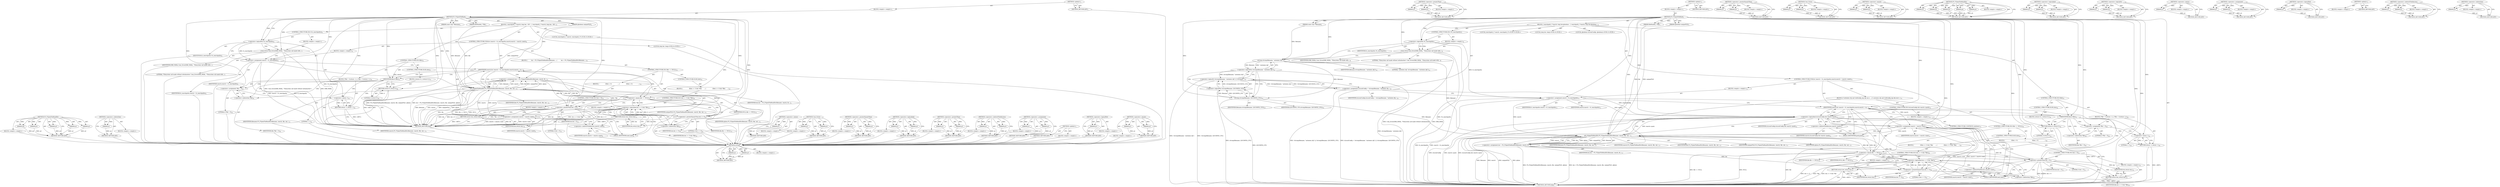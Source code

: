 digraph "&lt;operator&gt;.indirection" {
vulnerable_128 [label=<(METHOD,FS_FOpenFileReadDir)>];
vulnerable_129 [label=<(PARAM,p1)>];
vulnerable_130 [label=<(PARAM,p2)>];
vulnerable_131 [label=<(PARAM,p3)>];
vulnerable_132 [label=<(PARAM,p4)>];
vulnerable_133 [label=<(PARAM,p5)>];
vulnerable_134 [label=<(BLOCK,&lt;empty&gt;,&lt;empty&gt;)>];
vulnerable_135 [label=<(METHOD_RETURN,ANY)>];
vulnerable_156 [label=<(METHOD,&lt;operator&gt;.indirection)>];
vulnerable_157 [label=<(PARAM,p1)>];
vulnerable_158 [label=<(BLOCK,&lt;empty&gt;,&lt;empty&gt;)>];
vulnerable_159 [label=<(METHOD_RETURN,ANY)>];
vulnerable_6 [label=<(METHOD,&lt;global&gt;)<SUB>1</SUB>>];
vulnerable_7 [label=<(BLOCK,&lt;empty&gt;,&lt;empty&gt;)<SUB>1</SUB>>];
vulnerable_8 [label=<(METHOD,FS_FOpenFileRead)<SUB>1</SUB>>];
vulnerable_9 [label=<(PARAM,const char *filename)<SUB>1</SUB>>];
vulnerable_10 [label=<(PARAM,fileHandle_t *file)<SUB>1</SUB>>];
vulnerable_11 [label=<(PARAM,qboolean uniqueFILE)<SUB>1</SUB>>];
vulnerable_12 [label=<(BLOCK,{
 	searchpath_t *search;
 	long len;
 
 	if(!f...,{
 	searchpath_t *search;
 	long len;
 
 	if(!f...)<SUB>2</SUB>>];
vulnerable_13 [label="<(LOCAL,searchpath_t* search: searchpath_t*)<SUB>3</SUB>>"];
vulnerable_14 [label="<(LOCAL,long len: long)<SUB>4</SUB>>"];
vulnerable_15 [label=<(CONTROL_STRUCTURE,IF,if (!fs_searchpaths))<SUB>6</SUB>>];
vulnerable_16 [label=<(&lt;operator&gt;.logicalNot,!fs_searchpaths)<SUB>6</SUB>>];
vulnerable_17 [label=<(IDENTIFIER,fs_searchpaths,!fs_searchpaths)<SUB>6</SUB>>];
vulnerable_18 [label=<(BLOCK,&lt;empty&gt;,&lt;empty&gt;)<SUB>7</SUB>>];
vulnerable_19 [label=<(Com_Error,Com_Error(ERR_FATAL, &quot;Filesystem call made with...)<SUB>7</SUB>>];
vulnerable_20 [label=<(IDENTIFIER,ERR_FATAL,Com_Error(ERR_FATAL, &quot;Filesystem call made with...)<SUB>7</SUB>>];
vulnerable_21 [label=<(LITERAL,&quot;Filesystem call made without initialization&quot;,Com_Error(ERR_FATAL, &quot;Filesystem call made with...)<SUB>7</SUB>>];
vulnerable_22 [label=<(CONTROL_STRUCTURE,FOR,for (search = fs_searchpaths;search;search = search-&gt;next))<SUB>9</SUB>>];
vulnerable_23 [label=<(BLOCK,&lt;empty&gt;,&lt;empty&gt;)<SUB>9</SUB>>];
vulnerable_24 [label=<(&lt;operator&gt;.assignment,search = fs_searchpaths)<SUB>9</SUB>>];
vulnerable_25 [label=<(IDENTIFIER,search,search = fs_searchpaths)<SUB>9</SUB>>];
vulnerable_26 [label=<(IDENTIFIER,fs_searchpaths,search = fs_searchpaths)<SUB>9</SUB>>];
vulnerable_27 [label=<(IDENTIFIER,search,for (search = fs_searchpaths;search;search = se...)<SUB>9</SUB>>];
vulnerable_28 [label=<(&lt;operator&gt;.assignment,search = search-&gt;next)<SUB>9</SUB>>];
vulnerable_29 [label=<(IDENTIFIER,search,search = search-&gt;next)<SUB>9</SUB>>];
vulnerable_30 [label=<(&lt;operator&gt;.indirectFieldAccess,search-&gt;next)<SUB>9</SUB>>];
vulnerable_31 [label=<(IDENTIFIER,search,search = search-&gt;next)<SUB>9</SUB>>];
vulnerable_32 [label=<(FIELD_IDENTIFIER,next,next)<SUB>9</SUB>>];
vulnerable_33 [label=<(BLOCK,{
 	        len = FS_FOpenFileReadDir(filename,...,{
 	        len = FS_FOpenFileReadDir(filename,...)<SUB>10</SUB>>];
vulnerable_34 [label=<(&lt;operator&gt;.assignment,len = FS_FOpenFileReadDir(filename, search, fil...)<SUB>11</SUB>>];
vulnerable_35 [label=<(IDENTIFIER,len,len = FS_FOpenFileReadDir(filename, search, fil...)<SUB>11</SUB>>];
vulnerable_36 [label=<(FS_FOpenFileReadDir,FS_FOpenFileReadDir(filename, search, file, uni...)<SUB>11</SUB>>];
vulnerable_37 [label=<(IDENTIFIER,filename,FS_FOpenFileReadDir(filename, search, file, uni...)<SUB>11</SUB>>];
vulnerable_38 [label=<(IDENTIFIER,search,FS_FOpenFileReadDir(filename, search, file, uni...)<SUB>11</SUB>>];
vulnerable_39 [label=<(IDENTIFIER,file,FS_FOpenFileReadDir(filename, search, file, uni...)<SUB>11</SUB>>];
vulnerable_40 [label=<(IDENTIFIER,uniqueFILE,FS_FOpenFileReadDir(filename, search, file, uni...)<SUB>11</SUB>>];
vulnerable_41 [label=<(IDENTIFIER,qfalse,FS_FOpenFileReadDir(filename, search, file, uni...)<SUB>11</SUB>>];
vulnerable_42 [label=<(CONTROL_STRUCTURE,IF,if (file == NULL))<SUB>13</SUB>>];
vulnerable_43 [label=<(&lt;operator&gt;.equals,file == NULL)<SUB>13</SUB>>];
vulnerable_44 [label=<(IDENTIFIER,file,file == NULL)<SUB>13</SUB>>];
vulnerable_45 [label=<(IDENTIFIER,NULL,file == NULL)<SUB>13</SUB>>];
vulnerable_46 [label=<(BLOCK,{
	                if(len &gt; 0)
	               ...,{
	                if(len &gt; 0)
	               ...)<SUB>14</SUB>>];
vulnerable_47 [label=<(CONTROL_STRUCTURE,IF,if (len &gt; 0))<SUB>15</SUB>>];
vulnerable_48 [label=<(&lt;operator&gt;.greaterThan,len &gt; 0)<SUB>15</SUB>>];
vulnerable_49 [label=<(IDENTIFIER,len,len &gt; 0)<SUB>15</SUB>>];
vulnerable_50 [label=<(LITERAL,0,len &gt; 0)<SUB>15</SUB>>];
vulnerable_51 [label=<(BLOCK,&lt;empty&gt;,&lt;empty&gt;)<SUB>16</SUB>>];
vulnerable_52 [label=<(RETURN,return len;,return len;)<SUB>16</SUB>>];
vulnerable_53 [label=<(IDENTIFIER,len,return len;)<SUB>16</SUB>>];
vulnerable_54 [label=<(CONTROL_STRUCTURE,ELSE,else)<SUB>19</SUB>>];
vulnerable_55 [label=<(BLOCK,{
	                if(len &gt;= 0 &amp;&amp; *file)
	     ...,{
	                if(len &gt;= 0 &amp;&amp; *file)
	     ...)<SUB>19</SUB>>];
vulnerable_56 [label=<(CONTROL_STRUCTURE,IF,if (len &gt;= 0 &amp;&amp; *file))<SUB>20</SUB>>];
vulnerable_57 [label=<(&lt;operator&gt;.logicalAnd,len &gt;= 0 &amp;&amp; *file)<SUB>20</SUB>>];
vulnerable_58 [label=<(&lt;operator&gt;.greaterEqualsThan,len &gt;= 0)<SUB>20</SUB>>];
vulnerable_59 [label=<(IDENTIFIER,len,len &gt;= 0)<SUB>20</SUB>>];
vulnerable_60 [label=<(LITERAL,0,len &gt;= 0)<SUB>20</SUB>>];
vulnerable_61 [label=<(&lt;operator&gt;.indirection,*file)<SUB>20</SUB>>];
vulnerable_62 [label=<(IDENTIFIER,file,len &gt;= 0 &amp;&amp; *file)<SUB>20</SUB>>];
vulnerable_63 [label=<(BLOCK,&lt;empty&gt;,&lt;empty&gt;)<SUB>21</SUB>>];
vulnerable_64 [label=<(RETURN,return len;,return len;)<SUB>21</SUB>>];
vulnerable_65 [label=<(IDENTIFIER,len,return len;)<SUB>21</SUB>>];
vulnerable_66 [label=<(CONTROL_STRUCTURE,IF,if (file))<SUB>31</SUB>>];
vulnerable_67 [label=<(IDENTIFIER,file,if (file))<SUB>31</SUB>>];
vulnerable_68 [label=<(BLOCK,{
		*file = 0;
		return -1;
	},{
		*file = 0;
		return -1;
	})<SUB>32</SUB>>];
vulnerable_69 [label=<(&lt;operator&gt;.assignment,*file = 0)<SUB>33</SUB>>];
vulnerable_70 [label=<(&lt;operator&gt;.indirection,*file)<SUB>33</SUB>>];
vulnerable_71 [label=<(IDENTIFIER,file,*file = 0)<SUB>33</SUB>>];
vulnerable_72 [label=<(LITERAL,0,*file = 0)<SUB>33</SUB>>];
vulnerable_73 [label=<(RETURN,return -1;,return -1;)<SUB>34</SUB>>];
vulnerable_74 [label=<(&lt;operator&gt;.minus,-1)<SUB>34</SUB>>];
vulnerable_75 [label=<(LITERAL,1,-1)<SUB>34</SUB>>];
vulnerable_76 [label=<(CONTROL_STRUCTURE,ELSE,else)<SUB>37</SUB>>];
vulnerable_77 [label=<(BLOCK,{
		return 0;
	},{
		return 0;
	})<SUB>37</SUB>>];
vulnerable_78 [label=<(RETURN,return 0;,return 0;)<SUB>38</SUB>>];
vulnerable_79 [label=<(LITERAL,0,return 0;)<SUB>38</SUB>>];
vulnerable_80 [label=<(METHOD_RETURN,long)<SUB>1</SUB>>];
vulnerable_82 [label=<(METHOD_RETURN,ANY)<SUB>1</SUB>>];
vulnerable_160 [label=<(METHOD,&lt;operator&gt;.minus)>];
vulnerable_161 [label=<(PARAM,p1)>];
vulnerable_162 [label=<(BLOCK,&lt;empty&gt;,&lt;empty&gt;)>];
vulnerable_163 [label=<(METHOD_RETURN,ANY)>];
vulnerable_113 [label=<(METHOD,Com_Error)>];
vulnerable_114 [label=<(PARAM,p1)>];
vulnerable_115 [label=<(PARAM,p2)>];
vulnerable_116 [label=<(BLOCK,&lt;empty&gt;,&lt;empty&gt;)>];
vulnerable_117 [label=<(METHOD_RETURN,ANY)>];
vulnerable_151 [label=<(METHOD,&lt;operator&gt;.greaterEqualsThan)>];
vulnerable_152 [label=<(PARAM,p1)>];
vulnerable_153 [label=<(PARAM,p2)>];
vulnerable_154 [label=<(BLOCK,&lt;empty&gt;,&lt;empty&gt;)>];
vulnerable_155 [label=<(METHOD_RETURN,ANY)>];
vulnerable_146 [label=<(METHOD,&lt;operator&gt;.logicalAnd)>];
vulnerable_147 [label=<(PARAM,p1)>];
vulnerable_148 [label=<(PARAM,p2)>];
vulnerable_149 [label=<(BLOCK,&lt;empty&gt;,&lt;empty&gt;)>];
vulnerable_150 [label=<(METHOD_RETURN,ANY)>];
vulnerable_141 [label=<(METHOD,&lt;operator&gt;.greaterThan)>];
vulnerable_142 [label=<(PARAM,p1)>];
vulnerable_143 [label=<(PARAM,p2)>];
vulnerable_144 [label=<(BLOCK,&lt;empty&gt;,&lt;empty&gt;)>];
vulnerable_145 [label=<(METHOD_RETURN,ANY)>];
vulnerable_123 [label=<(METHOD,&lt;operator&gt;.indirectFieldAccess)>];
vulnerable_124 [label=<(PARAM,p1)>];
vulnerable_125 [label=<(PARAM,p2)>];
vulnerable_126 [label=<(BLOCK,&lt;empty&gt;,&lt;empty&gt;)>];
vulnerable_127 [label=<(METHOD_RETURN,ANY)>];
vulnerable_118 [label=<(METHOD,&lt;operator&gt;.assignment)>];
vulnerable_119 [label=<(PARAM,p1)>];
vulnerable_120 [label=<(PARAM,p2)>];
vulnerable_121 [label=<(BLOCK,&lt;empty&gt;,&lt;empty&gt;)>];
vulnerable_122 [label=<(METHOD_RETURN,ANY)>];
vulnerable_109 [label=<(METHOD,&lt;operator&gt;.logicalNot)>];
vulnerable_110 [label=<(PARAM,p1)>];
vulnerable_111 [label=<(BLOCK,&lt;empty&gt;,&lt;empty&gt;)>];
vulnerable_112 [label=<(METHOD_RETURN,ANY)>];
vulnerable_103 [label=<(METHOD,&lt;global&gt;)<SUB>1</SUB>>];
vulnerable_104 [label=<(BLOCK,&lt;empty&gt;,&lt;empty&gt;)>];
vulnerable_105 [label=<(METHOD_RETURN,ANY)>];
vulnerable_136 [label=<(METHOD,&lt;operator&gt;.equals)>];
vulnerable_137 [label=<(PARAM,p1)>];
vulnerable_138 [label=<(PARAM,p2)>];
vulnerable_139 [label=<(BLOCK,&lt;empty&gt;,&lt;empty&gt;)>];
vulnerable_140 [label=<(METHOD_RETURN,ANY)>];
fixed_150 [label=<(METHOD,strcmp)>];
fixed_151 [label=<(PARAM,p1)>];
fixed_152 [label=<(PARAM,p2)>];
fixed_153 [label=<(BLOCK,&lt;empty&gt;,&lt;empty&gt;)>];
fixed_154 [label=<(METHOD_RETURN,ANY)>];
fixed_178 [label=<(METHOD,&lt;operator&gt;.greaterThan)>];
fixed_179 [label=<(PARAM,p1)>];
fixed_180 [label=<(PARAM,p2)>];
fixed_181 [label=<(BLOCK,&lt;empty&gt;,&lt;empty&gt;)>];
fixed_182 [label=<(METHOD_RETURN,ANY)>];
fixed_6 [label=<(METHOD,&lt;global&gt;)<SUB>1</SUB>>];
fixed_7 [label=<(BLOCK,&lt;empty&gt;,&lt;empty&gt;)<SUB>1</SUB>>];
fixed_8 [label=<(METHOD,FS_FOpenFileRead)<SUB>1</SUB>>];
fixed_9 [label=<(PARAM,const char *filename)<SUB>1</SUB>>];
fixed_10 [label=<(PARAM,fileHandle_t *file)<SUB>1</SUB>>];
fixed_11 [label=<(PARAM,qboolean uniqueFILE)<SUB>1</SUB>>];
fixed_12 [label=<(BLOCK,{
 	searchpath_t *search;
 	long len;
	qboolean...,{
 	searchpath_t *search;
 	long len;
	qboolean...)<SUB>2</SUB>>];
fixed_13 [label="<(LOCAL,searchpath_t* search: searchpath_t*)<SUB>3</SUB>>"];
fixed_14 [label="<(LOCAL,long len: long)<SUB>4</SUB>>"];
fixed_15 [label="<(LOCAL,qboolean isLocalConfig: qboolean)<SUB>5</SUB>>"];
fixed_16 [label=<(CONTROL_STRUCTURE,IF,if (!fs_searchpaths))<SUB>7</SUB>>];
fixed_17 [label=<(&lt;operator&gt;.logicalNot,!fs_searchpaths)<SUB>7</SUB>>];
fixed_18 [label=<(IDENTIFIER,fs_searchpaths,!fs_searchpaths)<SUB>7</SUB>>];
fixed_19 [label=<(BLOCK,&lt;empty&gt;,&lt;empty&gt;)<SUB>8</SUB>>];
fixed_20 [label=<(Com_Error,Com_Error(ERR_FATAL, &quot;Filesystem call made with...)<SUB>8</SUB>>];
fixed_21 [label=<(IDENTIFIER,ERR_FATAL,Com_Error(ERR_FATAL, &quot;Filesystem call made with...)<SUB>8</SUB>>];
fixed_22 [label=<(LITERAL,&quot;Filesystem call made without initialization&quot;,Com_Error(ERR_FATAL, &quot;Filesystem call made with...)<SUB>8</SUB>>];
fixed_23 [label=<(&lt;operator&gt;.assignment,isLocalConfig = !strcmp(filename, &quot;autoexec.cfg...)<SUB>10</SUB>>];
fixed_24 [label=<(IDENTIFIER,isLocalConfig,isLocalConfig = !strcmp(filename, &quot;autoexec.cfg...)<SUB>10</SUB>>];
fixed_25 [label=<(&lt;operator&gt;.logicalOr,!strcmp(filename, &quot;autoexec.cfg&quot;) || !strcmp(fi...)<SUB>10</SUB>>];
fixed_26 [label=<(&lt;operator&gt;.logicalNot,!strcmp(filename, &quot;autoexec.cfg&quot;))<SUB>10</SUB>>];
fixed_27 [label=<(strcmp,strcmp(filename, &quot;autoexec.cfg&quot;))<SUB>10</SUB>>];
fixed_28 [label=<(IDENTIFIER,filename,strcmp(filename, &quot;autoexec.cfg&quot;))<SUB>10</SUB>>];
fixed_29 [label=<(LITERAL,&quot;autoexec.cfg&quot;,strcmp(filename, &quot;autoexec.cfg&quot;))<SUB>10</SUB>>];
fixed_30 [label=<(&lt;operator&gt;.logicalNot,!strcmp(filename, Q3CONFIG_CFG))<SUB>10</SUB>>];
fixed_31 [label=<(strcmp,strcmp(filename, Q3CONFIG_CFG))<SUB>10</SUB>>];
fixed_32 [label=<(IDENTIFIER,filename,strcmp(filename, Q3CONFIG_CFG))<SUB>10</SUB>>];
fixed_33 [label=<(IDENTIFIER,Q3CONFIG_CFG,strcmp(filename, Q3CONFIG_CFG))<SUB>10</SUB>>];
fixed_34 [label=<(CONTROL_STRUCTURE,FOR,for (search = fs_searchpaths;search;search = search-&gt;next))<SUB>11</SUB>>];
fixed_35 [label=<(BLOCK,&lt;empty&gt;,&lt;empty&gt;)<SUB>11</SUB>>];
fixed_36 [label=<(&lt;operator&gt;.assignment,search = fs_searchpaths)<SUB>11</SUB>>];
fixed_37 [label=<(IDENTIFIER,search,search = fs_searchpaths)<SUB>11</SUB>>];
fixed_38 [label=<(IDENTIFIER,fs_searchpaths,search = fs_searchpaths)<SUB>11</SUB>>];
fixed_39 [label=<(IDENTIFIER,search,for (search = fs_searchpaths;search;search = se...)<SUB>11</SUB>>];
fixed_40 [label=<(&lt;operator&gt;.assignment,search = search-&gt;next)<SUB>11</SUB>>];
fixed_41 [label=<(IDENTIFIER,search,search = search-&gt;next)<SUB>11</SUB>>];
fixed_42 [label=<(&lt;operator&gt;.indirectFieldAccess,search-&gt;next)<SUB>11</SUB>>];
fixed_43 [label=<(IDENTIFIER,search,search = search-&gt;next)<SUB>11</SUB>>];
fixed_44 [label=<(FIELD_IDENTIFIER,next,next)<SUB>11</SUB>>];
fixed_45 [label=<(BLOCK,{
		// autoexec.cfg and wolfconfig_mp.cfg can o...,{
		// autoexec.cfg and wolfconfig_mp.cfg can o...)<SUB>12</SUB>>];
fixed_46 [label=<(CONTROL_STRUCTURE,IF,if (isLocalConfig &amp;&amp; search-&gt;pack))<SUB>14</SUB>>];
fixed_47 [label=<(&lt;operator&gt;.logicalAnd,isLocalConfig &amp;&amp; search-&gt;pack)<SUB>14</SUB>>];
fixed_48 [label=<(IDENTIFIER,isLocalConfig,isLocalConfig &amp;&amp; search-&gt;pack)<SUB>14</SUB>>];
fixed_49 [label=<(&lt;operator&gt;.indirectFieldAccess,search-&gt;pack)<SUB>14</SUB>>];
fixed_50 [label=<(IDENTIFIER,search,isLocalConfig &amp;&amp; search-&gt;pack)<SUB>14</SUB>>];
fixed_51 [label=<(FIELD_IDENTIFIER,pack,pack)<SUB>14</SUB>>];
fixed_52 [label=<(BLOCK,&lt;empty&gt;,&lt;empty&gt;)<SUB>15</SUB>>];
fixed_53 [label=<(CONTROL_STRUCTURE,CONTINUE,continue;)<SUB>15</SUB>>];
fixed_54 [label=<(&lt;operator&gt;.assignment,len = FS_FOpenFileReadDir(filename, search, fil...)<SUB>17</SUB>>];
fixed_55 [label=<(IDENTIFIER,len,len = FS_FOpenFileReadDir(filename, search, fil...)<SUB>17</SUB>>];
fixed_56 [label=<(FS_FOpenFileReadDir,FS_FOpenFileReadDir(filename, search, file, uni...)<SUB>17</SUB>>];
fixed_57 [label=<(IDENTIFIER,filename,FS_FOpenFileReadDir(filename, search, file, uni...)<SUB>17</SUB>>];
fixed_58 [label=<(IDENTIFIER,search,FS_FOpenFileReadDir(filename, search, file, uni...)<SUB>17</SUB>>];
fixed_59 [label=<(IDENTIFIER,file,FS_FOpenFileReadDir(filename, search, file, uni...)<SUB>17</SUB>>];
fixed_60 [label=<(IDENTIFIER,uniqueFILE,FS_FOpenFileReadDir(filename, search, file, uni...)<SUB>17</SUB>>];
fixed_61 [label=<(IDENTIFIER,qfalse,FS_FOpenFileReadDir(filename, search, file, uni...)<SUB>17</SUB>>];
fixed_62 [label=<(CONTROL_STRUCTURE,IF,if (file == NULL))<SUB>19</SUB>>];
fixed_63 [label=<(&lt;operator&gt;.equals,file == NULL)<SUB>19</SUB>>];
fixed_64 [label=<(IDENTIFIER,file,file == NULL)<SUB>19</SUB>>];
fixed_65 [label=<(IDENTIFIER,NULL,file == NULL)<SUB>19</SUB>>];
fixed_66 [label=<(BLOCK,{
	                if(len &gt; 0)
	               ...,{
	                if(len &gt; 0)
	               ...)<SUB>20</SUB>>];
fixed_67 [label=<(CONTROL_STRUCTURE,IF,if (len &gt; 0))<SUB>21</SUB>>];
fixed_68 [label=<(&lt;operator&gt;.greaterThan,len &gt; 0)<SUB>21</SUB>>];
fixed_69 [label=<(IDENTIFIER,len,len &gt; 0)<SUB>21</SUB>>];
fixed_70 [label=<(LITERAL,0,len &gt; 0)<SUB>21</SUB>>];
fixed_71 [label=<(BLOCK,&lt;empty&gt;,&lt;empty&gt;)<SUB>22</SUB>>];
fixed_72 [label=<(RETURN,return len;,return len;)<SUB>22</SUB>>];
fixed_73 [label=<(IDENTIFIER,len,return len;)<SUB>22</SUB>>];
fixed_74 [label=<(CONTROL_STRUCTURE,ELSE,else)<SUB>25</SUB>>];
fixed_75 [label=<(BLOCK,{
	                if(len &gt;= 0 &amp;&amp; *file)
	     ...,{
	                if(len &gt;= 0 &amp;&amp; *file)
	     ...)<SUB>25</SUB>>];
fixed_76 [label=<(CONTROL_STRUCTURE,IF,if (len &gt;= 0 &amp;&amp; *file))<SUB>26</SUB>>];
fixed_77 [label=<(&lt;operator&gt;.logicalAnd,len &gt;= 0 &amp;&amp; *file)<SUB>26</SUB>>];
fixed_78 [label=<(&lt;operator&gt;.greaterEqualsThan,len &gt;= 0)<SUB>26</SUB>>];
fixed_79 [label=<(IDENTIFIER,len,len &gt;= 0)<SUB>26</SUB>>];
fixed_80 [label=<(LITERAL,0,len &gt;= 0)<SUB>26</SUB>>];
fixed_81 [label=<(&lt;operator&gt;.indirection,*file)<SUB>26</SUB>>];
fixed_82 [label=<(IDENTIFIER,file,len &gt;= 0 &amp;&amp; *file)<SUB>26</SUB>>];
fixed_83 [label=<(BLOCK,&lt;empty&gt;,&lt;empty&gt;)<SUB>27</SUB>>];
fixed_84 [label=<(RETURN,return len;,return len;)<SUB>27</SUB>>];
fixed_85 [label=<(IDENTIFIER,len,return len;)<SUB>27</SUB>>];
fixed_86 [label=<(CONTROL_STRUCTURE,IF,if (file))<SUB>37</SUB>>];
fixed_87 [label=<(IDENTIFIER,file,if (file))<SUB>37</SUB>>];
fixed_88 [label=<(BLOCK,{
		*file = 0;
		return -1;
	},{
		*file = 0;
		return -1;
	})<SUB>38</SUB>>];
fixed_89 [label=<(&lt;operator&gt;.assignment,*file = 0)<SUB>39</SUB>>];
fixed_90 [label=<(&lt;operator&gt;.indirection,*file)<SUB>39</SUB>>];
fixed_91 [label=<(IDENTIFIER,file,*file = 0)<SUB>39</SUB>>];
fixed_92 [label=<(LITERAL,0,*file = 0)<SUB>39</SUB>>];
fixed_93 [label=<(RETURN,return -1;,return -1;)<SUB>40</SUB>>];
fixed_94 [label=<(&lt;operator&gt;.minus,-1)<SUB>40</SUB>>];
fixed_95 [label=<(LITERAL,1,-1)<SUB>40</SUB>>];
fixed_96 [label=<(CONTROL_STRUCTURE,ELSE,else)<SUB>43</SUB>>];
fixed_97 [label=<(BLOCK,{
		return 0;
	},{
		return 0;
	})<SUB>43</SUB>>];
fixed_98 [label=<(RETURN,return 0;,return 0;)<SUB>44</SUB>>];
fixed_99 [label=<(LITERAL,0,return 0;)<SUB>44</SUB>>];
fixed_100 [label=<(METHOD_RETURN,long)<SUB>1</SUB>>];
fixed_102 [label=<(METHOD_RETURN,ANY)<SUB>1</SUB>>];
fixed_183 [label=<(METHOD,&lt;operator&gt;.greaterEqualsThan)>];
fixed_184 [label=<(PARAM,p1)>];
fixed_185 [label=<(PARAM,p2)>];
fixed_186 [label=<(BLOCK,&lt;empty&gt;,&lt;empty&gt;)>];
fixed_187 [label=<(METHOD_RETURN,ANY)>];
fixed_135 [label=<(METHOD,Com_Error)>];
fixed_136 [label=<(PARAM,p1)>];
fixed_137 [label=<(PARAM,p2)>];
fixed_138 [label=<(BLOCK,&lt;empty&gt;,&lt;empty&gt;)>];
fixed_139 [label=<(METHOD_RETURN,ANY)>];
fixed_173 [label=<(METHOD,&lt;operator&gt;.equals)>];
fixed_174 [label=<(PARAM,p1)>];
fixed_175 [label=<(PARAM,p2)>];
fixed_176 [label=<(BLOCK,&lt;empty&gt;,&lt;empty&gt;)>];
fixed_177 [label=<(METHOD_RETURN,ANY)>];
fixed_165 [label=<(METHOD,FS_FOpenFileReadDir)>];
fixed_166 [label=<(PARAM,p1)>];
fixed_167 [label=<(PARAM,p2)>];
fixed_168 [label=<(PARAM,p3)>];
fixed_169 [label=<(PARAM,p4)>];
fixed_170 [label=<(PARAM,p5)>];
fixed_171 [label=<(BLOCK,&lt;empty&gt;,&lt;empty&gt;)>];
fixed_172 [label=<(METHOD_RETURN,ANY)>];
fixed_160 [label=<(METHOD,&lt;operator&gt;.logicalAnd)>];
fixed_161 [label=<(PARAM,p1)>];
fixed_162 [label=<(PARAM,p2)>];
fixed_163 [label=<(BLOCK,&lt;empty&gt;,&lt;empty&gt;)>];
fixed_164 [label=<(METHOD_RETURN,ANY)>];
fixed_145 [label=<(METHOD,&lt;operator&gt;.logicalOr)>];
fixed_146 [label=<(PARAM,p1)>];
fixed_147 [label=<(PARAM,p2)>];
fixed_148 [label=<(BLOCK,&lt;empty&gt;,&lt;empty&gt;)>];
fixed_149 [label=<(METHOD_RETURN,ANY)>];
fixed_192 [label=<(METHOD,&lt;operator&gt;.minus)>];
fixed_193 [label=<(PARAM,p1)>];
fixed_194 [label=<(BLOCK,&lt;empty&gt;,&lt;empty&gt;)>];
fixed_195 [label=<(METHOD_RETURN,ANY)>];
fixed_140 [label=<(METHOD,&lt;operator&gt;.assignment)>];
fixed_141 [label=<(PARAM,p1)>];
fixed_142 [label=<(PARAM,p2)>];
fixed_143 [label=<(BLOCK,&lt;empty&gt;,&lt;empty&gt;)>];
fixed_144 [label=<(METHOD_RETURN,ANY)>];
fixed_131 [label=<(METHOD,&lt;operator&gt;.logicalNot)>];
fixed_132 [label=<(PARAM,p1)>];
fixed_133 [label=<(BLOCK,&lt;empty&gt;,&lt;empty&gt;)>];
fixed_134 [label=<(METHOD_RETURN,ANY)>];
fixed_125 [label=<(METHOD,&lt;global&gt;)<SUB>1</SUB>>];
fixed_126 [label=<(BLOCK,&lt;empty&gt;,&lt;empty&gt;)>];
fixed_127 [label=<(METHOD_RETURN,ANY)>];
fixed_155 [label=<(METHOD,&lt;operator&gt;.indirectFieldAccess)>];
fixed_156 [label=<(PARAM,p1)>];
fixed_157 [label=<(PARAM,p2)>];
fixed_158 [label=<(BLOCK,&lt;empty&gt;,&lt;empty&gt;)>];
fixed_159 [label=<(METHOD_RETURN,ANY)>];
fixed_188 [label=<(METHOD,&lt;operator&gt;.indirection)>];
fixed_189 [label=<(PARAM,p1)>];
fixed_190 [label=<(BLOCK,&lt;empty&gt;,&lt;empty&gt;)>];
fixed_191 [label=<(METHOD_RETURN,ANY)>];
vulnerable_128 -> vulnerable_129  [key=0, label="AST: "];
vulnerable_128 -> vulnerable_129  [key=1, label="DDG: "];
vulnerable_128 -> vulnerable_134  [key=0, label="AST: "];
vulnerable_128 -> vulnerable_130  [key=0, label="AST: "];
vulnerable_128 -> vulnerable_130  [key=1, label="DDG: "];
vulnerable_128 -> vulnerable_135  [key=0, label="AST: "];
vulnerable_128 -> vulnerable_135  [key=1, label="CFG: "];
vulnerable_128 -> vulnerable_131  [key=0, label="AST: "];
vulnerable_128 -> vulnerable_131  [key=1, label="DDG: "];
vulnerable_128 -> vulnerable_132  [key=0, label="AST: "];
vulnerable_128 -> vulnerable_132  [key=1, label="DDG: "];
vulnerable_128 -> vulnerable_133  [key=0, label="AST: "];
vulnerable_128 -> vulnerable_133  [key=1, label="DDG: "];
vulnerable_129 -> vulnerable_135  [key=0, label="DDG: p1"];
vulnerable_130 -> vulnerable_135  [key=0, label="DDG: p2"];
vulnerable_131 -> vulnerable_135  [key=0, label="DDG: p3"];
vulnerable_132 -> vulnerable_135  [key=0, label="DDG: p4"];
vulnerable_133 -> vulnerable_135  [key=0, label="DDG: p5"];
vulnerable_134 -> fixed_150  [key=0];
vulnerable_135 -> fixed_150  [key=0];
vulnerable_156 -> vulnerable_157  [key=0, label="AST: "];
vulnerable_156 -> vulnerable_157  [key=1, label="DDG: "];
vulnerable_156 -> vulnerable_158  [key=0, label="AST: "];
vulnerable_156 -> vulnerable_159  [key=0, label="AST: "];
vulnerable_156 -> vulnerable_159  [key=1, label="CFG: "];
vulnerable_157 -> vulnerable_159  [key=0, label="DDG: p1"];
vulnerable_158 -> fixed_150  [key=0];
vulnerable_159 -> fixed_150  [key=0];
vulnerable_6 -> vulnerable_7  [key=0, label="AST: "];
vulnerable_6 -> vulnerable_82  [key=0, label="AST: "];
vulnerable_6 -> vulnerable_82  [key=1, label="CFG: "];
vulnerable_7 -> vulnerable_8  [key=0, label="AST: "];
vulnerable_8 -> vulnerable_9  [key=0, label="AST: "];
vulnerable_8 -> vulnerable_9  [key=1, label="DDG: "];
vulnerable_8 -> vulnerable_10  [key=0, label="AST: "];
vulnerable_8 -> vulnerable_10  [key=1, label="DDG: "];
vulnerable_8 -> vulnerable_11  [key=0, label="AST: "];
vulnerable_8 -> vulnerable_11  [key=1, label="DDG: "];
vulnerable_8 -> vulnerable_12  [key=0, label="AST: "];
vulnerable_8 -> vulnerable_80  [key=0, label="AST: "];
vulnerable_8 -> vulnerable_16  [key=0, label="CFG: "];
vulnerable_8 -> vulnerable_16  [key=1, label="DDG: "];
vulnerable_8 -> vulnerable_27  [key=0, label="DDG: "];
vulnerable_8 -> vulnerable_67  [key=0, label="DDG: "];
vulnerable_8 -> vulnerable_24  [key=0, label="DDG: "];
vulnerable_8 -> vulnerable_69  [key=0, label="DDG: "];
vulnerable_8 -> vulnerable_19  [key=0, label="DDG: "];
vulnerable_8 -> vulnerable_78  [key=0, label="DDG: "];
vulnerable_8 -> vulnerable_36  [key=0, label="DDG: "];
vulnerable_8 -> vulnerable_43  [key=0, label="DDG: "];
vulnerable_8 -> vulnerable_74  [key=0, label="DDG: "];
vulnerable_8 -> vulnerable_79  [key=0, label="DDG: "];
vulnerable_8 -> vulnerable_48  [key=0, label="DDG: "];
vulnerable_8 -> vulnerable_53  [key=0, label="DDG: "];
vulnerable_8 -> vulnerable_58  [key=0, label="DDG: "];
vulnerable_8 -> vulnerable_65  [key=0, label="DDG: "];
vulnerable_9 -> vulnerable_36  [key=0, label="DDG: filename"];
vulnerable_10 -> vulnerable_36  [key=0, label="DDG: file"];
vulnerable_11 -> vulnerable_36  [key=0, label="DDG: uniqueFILE"];
vulnerable_12 -> vulnerable_13  [key=0, label="AST: "];
vulnerable_12 -> vulnerable_14  [key=0, label="AST: "];
vulnerable_12 -> vulnerable_15  [key=0, label="AST: "];
vulnerable_12 -> vulnerable_22  [key=0, label="AST: "];
vulnerable_12 -> vulnerable_66  [key=0, label="AST: "];
vulnerable_13 -> fixed_150  [key=0];
vulnerable_14 -> fixed_150  [key=0];
vulnerable_15 -> vulnerable_16  [key=0, label="AST: "];
vulnerable_15 -> vulnerable_18  [key=0, label="AST: "];
vulnerable_16 -> vulnerable_17  [key=0, label="AST: "];
vulnerable_16 -> vulnerable_19  [key=0, label="CFG: "];
vulnerable_16 -> vulnerable_19  [key=1, label="CDG: "];
vulnerable_16 -> vulnerable_24  [key=0, label="CFG: "];
vulnerable_16 -> vulnerable_24  [key=1, label="DDG: fs_searchpaths"];
vulnerable_16 -> vulnerable_80  [key=0, label="DDG: !fs_searchpaths"];
vulnerable_17 -> fixed_150  [key=0];
vulnerable_18 -> vulnerable_19  [key=0, label="AST: "];
vulnerable_19 -> vulnerable_20  [key=0, label="AST: "];
vulnerable_19 -> vulnerable_21  [key=0, label="AST: "];
vulnerable_19 -> vulnerable_24  [key=0, label="CFG: "];
vulnerable_19 -> vulnerable_80  [key=0, label="DDG: Com_Error(ERR_FATAL, &quot;Filesystem call made without initialization&quot;)"];
vulnerable_19 -> vulnerable_80  [key=1, label="DDG: ERR_FATAL"];
vulnerable_20 -> fixed_150  [key=0];
vulnerable_21 -> fixed_150  [key=0];
vulnerable_22 -> vulnerable_23  [key=0, label="AST: "];
vulnerable_22 -> vulnerable_27  [key=0, label="AST: "];
vulnerable_22 -> vulnerable_28  [key=0, label="AST: "];
vulnerable_22 -> vulnerable_33  [key=0, label="AST: "];
vulnerable_23 -> vulnerable_24  [key=0, label="AST: "];
vulnerable_24 -> vulnerable_25  [key=0, label="AST: "];
vulnerable_24 -> vulnerable_26  [key=0, label="AST: "];
vulnerable_24 -> vulnerable_27  [key=0, label="CFG: "];
vulnerable_24 -> vulnerable_80  [key=0, label="DDG: fs_searchpaths"];
vulnerable_24 -> vulnerable_80  [key=1, label="DDG: search = fs_searchpaths"];
vulnerable_24 -> vulnerable_36  [key=0, label="DDG: search"];
vulnerable_25 -> fixed_150  [key=0];
vulnerable_26 -> fixed_150  [key=0];
vulnerable_27 -> vulnerable_67  [key=0, label="CFG: "];
vulnerable_27 -> vulnerable_67  [key=1, label="CDG: "];
vulnerable_27 -> vulnerable_36  [key=0, label="CFG: "];
vulnerable_27 -> vulnerable_36  [key=1, label="CDG: "];
vulnerable_27 -> vulnerable_34  [key=0, label="CDG: "];
vulnerable_27 -> vulnerable_43  [key=0, label="CDG: "];
vulnerable_28 -> vulnerable_29  [key=0, label="AST: "];
vulnerable_28 -> vulnerable_30  [key=0, label="AST: "];
vulnerable_28 -> vulnerable_27  [key=0, label="CFG: "];
vulnerable_28 -> vulnerable_80  [key=0, label="DDG: search-&gt;next"];
vulnerable_28 -> vulnerable_80  [key=1, label="DDG: search = search-&gt;next"];
vulnerable_28 -> vulnerable_36  [key=0, label="DDG: search"];
vulnerable_29 -> fixed_150  [key=0];
vulnerable_30 -> vulnerable_31  [key=0, label="AST: "];
vulnerable_30 -> vulnerable_32  [key=0, label="AST: "];
vulnerable_30 -> vulnerable_28  [key=0, label="CFG: "];
vulnerable_31 -> fixed_150  [key=0];
vulnerable_32 -> vulnerable_30  [key=0, label="CFG: "];
vulnerable_33 -> vulnerable_34  [key=0, label="AST: "];
vulnerable_33 -> vulnerable_42  [key=0, label="AST: "];
vulnerable_34 -> vulnerable_35  [key=0, label="AST: "];
vulnerable_34 -> vulnerable_36  [key=0, label="AST: "];
vulnerable_34 -> vulnerable_43  [key=0, label="CFG: "];
vulnerable_34 -> vulnerable_80  [key=0, label="DDG: FS_FOpenFileReadDir(filename, search, file, uniqueFILE, qfalse)"];
vulnerable_34 -> vulnerable_80  [key=1, label="DDG: len = FS_FOpenFileReadDir(filename, search, file, uniqueFILE, qfalse)"];
vulnerable_34 -> vulnerable_48  [key=0, label="DDG: len"];
vulnerable_34 -> vulnerable_58  [key=0, label="DDG: len"];
vulnerable_35 -> fixed_150  [key=0];
vulnerable_36 -> vulnerable_37  [key=0, label="AST: "];
vulnerable_36 -> vulnerable_38  [key=0, label="AST: "];
vulnerable_36 -> vulnerable_39  [key=0, label="AST: "];
vulnerable_36 -> vulnerable_40  [key=0, label="AST: "];
vulnerable_36 -> vulnerable_41  [key=0, label="AST: "];
vulnerable_36 -> vulnerable_34  [key=0, label="CFG: "];
vulnerable_36 -> vulnerable_34  [key=1, label="DDG: filename"];
vulnerable_36 -> vulnerable_34  [key=2, label="DDG: search"];
vulnerable_36 -> vulnerable_34  [key=3, label="DDG: file"];
vulnerable_36 -> vulnerable_34  [key=4, label="DDG: uniqueFILE"];
vulnerable_36 -> vulnerable_34  [key=5, label="DDG: qfalse"];
vulnerable_36 -> vulnerable_80  [key=0, label="DDG: filename"];
vulnerable_36 -> vulnerable_80  [key=1, label="DDG: search"];
vulnerable_36 -> vulnerable_80  [key=2, label="DDG: uniqueFILE"];
vulnerable_36 -> vulnerable_80  [key=3, label="DDG: qfalse"];
vulnerable_36 -> vulnerable_28  [key=0, label="DDG: search"];
vulnerable_36 -> vulnerable_43  [key=0, label="DDG: file"];
vulnerable_37 -> fixed_150  [key=0];
vulnerable_38 -> fixed_150  [key=0];
vulnerable_39 -> fixed_150  [key=0];
vulnerable_40 -> fixed_150  [key=0];
vulnerable_41 -> fixed_150  [key=0];
vulnerable_42 -> vulnerable_43  [key=0, label="AST: "];
vulnerable_42 -> vulnerable_46  [key=0, label="AST: "];
vulnerable_42 -> vulnerable_54  [key=0, label="AST: "];
vulnerable_43 -> vulnerable_44  [key=0, label="AST: "];
vulnerable_43 -> vulnerable_45  [key=0, label="AST: "];
vulnerable_43 -> vulnerable_48  [key=0, label="CFG: "];
vulnerable_43 -> vulnerable_48  [key=1, label="CDG: "];
vulnerable_43 -> vulnerable_58  [key=0, label="CFG: "];
vulnerable_43 -> vulnerable_58  [key=1, label="CDG: "];
vulnerable_43 -> vulnerable_80  [key=0, label="DDG: file"];
vulnerable_43 -> vulnerable_80  [key=1, label="DDG: file == NULL"];
vulnerable_43 -> vulnerable_80  [key=2, label="DDG: NULL"];
vulnerable_43 -> vulnerable_36  [key=0, label="DDG: file"];
vulnerable_43 -> vulnerable_57  [key=0, label="CDG: "];
vulnerable_44 -> fixed_150  [key=0];
vulnerable_45 -> fixed_150  [key=0];
vulnerable_46 -> vulnerable_47  [key=0, label="AST: "];
vulnerable_47 -> vulnerable_48  [key=0, label="AST: "];
vulnerable_47 -> vulnerable_51  [key=0, label="AST: "];
vulnerable_48 -> vulnerable_49  [key=0, label="AST: "];
vulnerable_48 -> vulnerable_50  [key=0, label="AST: "];
vulnerable_48 -> vulnerable_52  [key=0, label="CFG: "];
vulnerable_48 -> vulnerable_52  [key=1, label="CDG: "];
vulnerable_48 -> vulnerable_32  [key=0, label="CFG: "];
vulnerable_48 -> vulnerable_32  [key=1, label="CDG: "];
vulnerable_48 -> vulnerable_80  [key=0, label="DDG: len"];
vulnerable_48 -> vulnerable_80  [key=1, label="DDG: len &gt; 0"];
vulnerable_48 -> vulnerable_53  [key=0, label="DDG: len"];
vulnerable_48 -> vulnerable_30  [key=0, label="CDG: "];
vulnerable_48 -> vulnerable_28  [key=0, label="CDG: "];
vulnerable_48 -> vulnerable_27  [key=0, label="CDG: "];
vulnerable_49 -> fixed_150  [key=0];
vulnerable_50 -> fixed_150  [key=0];
vulnerable_51 -> vulnerable_52  [key=0, label="AST: "];
vulnerable_52 -> vulnerable_53  [key=0, label="AST: "];
vulnerable_52 -> vulnerable_80  [key=0, label="CFG: "];
vulnerable_52 -> vulnerable_80  [key=1, label="DDG: &lt;RET&gt;"];
vulnerable_53 -> vulnerable_52  [key=0, label="DDG: len"];
vulnerable_54 -> vulnerable_55  [key=0, label="AST: "];
vulnerable_55 -> vulnerable_56  [key=0, label="AST: "];
vulnerable_56 -> vulnerable_57  [key=0, label="AST: "];
vulnerable_56 -> vulnerable_63  [key=0, label="AST: "];
vulnerable_57 -> vulnerable_58  [key=0, label="AST: "];
vulnerable_57 -> vulnerable_61  [key=0, label="AST: "];
vulnerable_57 -> vulnerable_64  [key=0, label="CFG: "];
vulnerable_57 -> vulnerable_64  [key=1, label="CDG: "];
vulnerable_57 -> vulnerable_32  [key=0, label="CFG: "];
vulnerable_57 -> vulnerable_32  [key=1, label="CDG: "];
vulnerable_57 -> vulnerable_80  [key=0, label="DDG: len &gt;= 0"];
vulnerable_57 -> vulnerable_80  [key=1, label="DDG: *file"];
vulnerable_57 -> vulnerable_80  [key=2, label="DDG: len &gt;= 0 &amp;&amp; *file"];
vulnerable_57 -> vulnerable_36  [key=0, label="DDG: *file"];
vulnerable_57 -> vulnerable_43  [key=0, label="DDG: *file"];
vulnerable_57 -> vulnerable_30  [key=0, label="CDG: "];
vulnerable_57 -> vulnerable_28  [key=0, label="CDG: "];
vulnerable_57 -> vulnerable_27  [key=0, label="CDG: "];
vulnerable_58 -> vulnerable_59  [key=0, label="AST: "];
vulnerable_58 -> vulnerable_60  [key=0, label="AST: "];
vulnerable_58 -> vulnerable_57  [key=0, label="CFG: "];
vulnerable_58 -> vulnerable_57  [key=1, label="DDG: len"];
vulnerable_58 -> vulnerable_57  [key=2, label="DDG: 0"];
vulnerable_58 -> vulnerable_61  [key=0, label="CFG: "];
vulnerable_58 -> vulnerable_61  [key=1, label="CDG: "];
vulnerable_58 -> vulnerable_65  [key=0, label="DDG: len"];
vulnerable_59 -> fixed_150  [key=0];
vulnerable_60 -> fixed_150  [key=0];
vulnerable_61 -> vulnerable_62  [key=0, label="AST: "];
vulnerable_61 -> vulnerable_57  [key=0, label="CFG: "];
vulnerable_62 -> fixed_150  [key=0];
vulnerable_63 -> vulnerable_64  [key=0, label="AST: "];
vulnerable_64 -> vulnerable_65  [key=0, label="AST: "];
vulnerable_64 -> vulnerable_80  [key=0, label="CFG: "];
vulnerable_64 -> vulnerable_80  [key=1, label="DDG: &lt;RET&gt;"];
vulnerable_65 -> vulnerable_64  [key=0, label="DDG: len"];
vulnerable_66 -> vulnerable_67  [key=0, label="AST: "];
vulnerable_66 -> vulnerable_68  [key=0, label="AST: "];
vulnerable_66 -> vulnerable_76  [key=0, label="AST: "];
vulnerable_67 -> vulnerable_70  [key=0, label="CFG: "];
vulnerable_67 -> vulnerable_70  [key=1, label="CDG: "];
vulnerable_67 -> vulnerable_78  [key=0, label="CFG: "];
vulnerable_67 -> vulnerable_78  [key=1, label="CDG: "];
vulnerable_67 -> vulnerable_73  [key=0, label="CDG: "];
vulnerable_67 -> vulnerable_69  [key=0, label="CDG: "];
vulnerable_67 -> vulnerable_74  [key=0, label="CDG: "];
vulnerable_68 -> vulnerable_69  [key=0, label="AST: "];
vulnerable_68 -> vulnerable_73  [key=0, label="AST: "];
vulnerable_69 -> vulnerable_70  [key=0, label="AST: "];
vulnerable_69 -> vulnerable_72  [key=0, label="AST: "];
vulnerable_69 -> vulnerable_74  [key=0, label="CFG: "];
vulnerable_70 -> vulnerable_71  [key=0, label="AST: "];
vulnerable_70 -> vulnerable_69  [key=0, label="CFG: "];
vulnerable_71 -> fixed_150  [key=0];
vulnerable_72 -> fixed_150  [key=0];
vulnerable_73 -> vulnerable_74  [key=0, label="AST: "];
vulnerable_73 -> vulnerable_80  [key=0, label="CFG: "];
vulnerable_73 -> vulnerable_80  [key=1, label="DDG: &lt;RET&gt;"];
vulnerable_74 -> vulnerable_75  [key=0, label="AST: "];
vulnerable_74 -> vulnerable_73  [key=0, label="CFG: "];
vulnerable_74 -> vulnerable_73  [key=1, label="DDG: -1"];
vulnerable_75 -> fixed_150  [key=0];
vulnerable_76 -> vulnerable_77  [key=0, label="AST: "];
vulnerable_77 -> vulnerable_78  [key=0, label="AST: "];
vulnerable_78 -> vulnerable_79  [key=0, label="AST: "];
vulnerable_78 -> vulnerable_80  [key=0, label="CFG: "];
vulnerable_78 -> vulnerable_80  [key=1, label="DDG: &lt;RET&gt;"];
vulnerable_79 -> vulnerable_78  [key=0, label="DDG: 0"];
vulnerable_80 -> fixed_150  [key=0];
vulnerable_82 -> fixed_150  [key=0];
vulnerable_160 -> vulnerable_161  [key=0, label="AST: "];
vulnerable_160 -> vulnerable_161  [key=1, label="DDG: "];
vulnerable_160 -> vulnerable_162  [key=0, label="AST: "];
vulnerable_160 -> vulnerable_163  [key=0, label="AST: "];
vulnerable_160 -> vulnerable_163  [key=1, label="CFG: "];
vulnerable_161 -> vulnerable_163  [key=0, label="DDG: p1"];
vulnerable_162 -> fixed_150  [key=0];
vulnerable_163 -> fixed_150  [key=0];
vulnerable_113 -> vulnerable_114  [key=0, label="AST: "];
vulnerable_113 -> vulnerable_114  [key=1, label="DDG: "];
vulnerable_113 -> vulnerable_116  [key=0, label="AST: "];
vulnerable_113 -> vulnerable_115  [key=0, label="AST: "];
vulnerable_113 -> vulnerable_115  [key=1, label="DDG: "];
vulnerable_113 -> vulnerable_117  [key=0, label="AST: "];
vulnerable_113 -> vulnerable_117  [key=1, label="CFG: "];
vulnerable_114 -> vulnerable_117  [key=0, label="DDG: p1"];
vulnerable_115 -> vulnerable_117  [key=0, label="DDG: p2"];
vulnerable_116 -> fixed_150  [key=0];
vulnerable_117 -> fixed_150  [key=0];
vulnerable_151 -> vulnerable_152  [key=0, label="AST: "];
vulnerable_151 -> vulnerable_152  [key=1, label="DDG: "];
vulnerable_151 -> vulnerable_154  [key=0, label="AST: "];
vulnerable_151 -> vulnerable_153  [key=0, label="AST: "];
vulnerable_151 -> vulnerable_153  [key=1, label="DDG: "];
vulnerable_151 -> vulnerable_155  [key=0, label="AST: "];
vulnerable_151 -> vulnerable_155  [key=1, label="CFG: "];
vulnerable_152 -> vulnerable_155  [key=0, label="DDG: p1"];
vulnerable_153 -> vulnerable_155  [key=0, label="DDG: p2"];
vulnerable_154 -> fixed_150  [key=0];
vulnerable_155 -> fixed_150  [key=0];
vulnerable_146 -> vulnerable_147  [key=0, label="AST: "];
vulnerable_146 -> vulnerable_147  [key=1, label="DDG: "];
vulnerable_146 -> vulnerable_149  [key=0, label="AST: "];
vulnerable_146 -> vulnerable_148  [key=0, label="AST: "];
vulnerable_146 -> vulnerable_148  [key=1, label="DDG: "];
vulnerable_146 -> vulnerable_150  [key=0, label="AST: "];
vulnerable_146 -> vulnerable_150  [key=1, label="CFG: "];
vulnerable_147 -> vulnerable_150  [key=0, label="DDG: p1"];
vulnerable_148 -> vulnerable_150  [key=0, label="DDG: p2"];
vulnerable_149 -> fixed_150  [key=0];
vulnerable_150 -> fixed_150  [key=0];
vulnerable_141 -> vulnerable_142  [key=0, label="AST: "];
vulnerable_141 -> vulnerable_142  [key=1, label="DDG: "];
vulnerable_141 -> vulnerable_144  [key=0, label="AST: "];
vulnerable_141 -> vulnerable_143  [key=0, label="AST: "];
vulnerable_141 -> vulnerable_143  [key=1, label="DDG: "];
vulnerable_141 -> vulnerable_145  [key=0, label="AST: "];
vulnerable_141 -> vulnerable_145  [key=1, label="CFG: "];
vulnerable_142 -> vulnerable_145  [key=0, label="DDG: p1"];
vulnerable_143 -> vulnerable_145  [key=0, label="DDG: p2"];
vulnerable_144 -> fixed_150  [key=0];
vulnerable_145 -> fixed_150  [key=0];
vulnerable_123 -> vulnerable_124  [key=0, label="AST: "];
vulnerable_123 -> vulnerable_124  [key=1, label="DDG: "];
vulnerable_123 -> vulnerable_126  [key=0, label="AST: "];
vulnerable_123 -> vulnerable_125  [key=0, label="AST: "];
vulnerable_123 -> vulnerable_125  [key=1, label="DDG: "];
vulnerable_123 -> vulnerable_127  [key=0, label="AST: "];
vulnerable_123 -> vulnerable_127  [key=1, label="CFG: "];
vulnerable_124 -> vulnerable_127  [key=0, label="DDG: p1"];
vulnerable_125 -> vulnerable_127  [key=0, label="DDG: p2"];
vulnerable_126 -> fixed_150  [key=0];
vulnerable_127 -> fixed_150  [key=0];
vulnerable_118 -> vulnerable_119  [key=0, label="AST: "];
vulnerable_118 -> vulnerable_119  [key=1, label="DDG: "];
vulnerable_118 -> vulnerable_121  [key=0, label="AST: "];
vulnerable_118 -> vulnerable_120  [key=0, label="AST: "];
vulnerable_118 -> vulnerable_120  [key=1, label="DDG: "];
vulnerable_118 -> vulnerable_122  [key=0, label="AST: "];
vulnerable_118 -> vulnerable_122  [key=1, label="CFG: "];
vulnerable_119 -> vulnerable_122  [key=0, label="DDG: p1"];
vulnerable_120 -> vulnerable_122  [key=0, label="DDG: p2"];
vulnerable_121 -> fixed_150  [key=0];
vulnerable_122 -> fixed_150  [key=0];
vulnerable_109 -> vulnerable_110  [key=0, label="AST: "];
vulnerable_109 -> vulnerable_110  [key=1, label="DDG: "];
vulnerable_109 -> vulnerable_111  [key=0, label="AST: "];
vulnerable_109 -> vulnerable_112  [key=0, label="AST: "];
vulnerable_109 -> vulnerable_112  [key=1, label="CFG: "];
vulnerable_110 -> vulnerable_112  [key=0, label="DDG: p1"];
vulnerable_111 -> fixed_150  [key=0];
vulnerable_112 -> fixed_150  [key=0];
vulnerable_103 -> vulnerable_104  [key=0, label="AST: "];
vulnerable_103 -> vulnerable_105  [key=0, label="AST: "];
vulnerable_103 -> vulnerable_105  [key=1, label="CFG: "];
vulnerable_104 -> fixed_150  [key=0];
vulnerable_105 -> fixed_150  [key=0];
vulnerable_136 -> vulnerable_137  [key=0, label="AST: "];
vulnerable_136 -> vulnerable_137  [key=1, label="DDG: "];
vulnerable_136 -> vulnerable_139  [key=0, label="AST: "];
vulnerable_136 -> vulnerable_138  [key=0, label="AST: "];
vulnerable_136 -> vulnerable_138  [key=1, label="DDG: "];
vulnerable_136 -> vulnerable_140  [key=0, label="AST: "];
vulnerable_136 -> vulnerable_140  [key=1, label="CFG: "];
vulnerable_137 -> vulnerable_140  [key=0, label="DDG: p1"];
vulnerable_138 -> vulnerable_140  [key=0, label="DDG: p2"];
vulnerable_139 -> fixed_150  [key=0];
vulnerable_140 -> fixed_150  [key=0];
fixed_150 -> fixed_151  [key=0, label="AST: "];
fixed_150 -> fixed_151  [key=1, label="DDG: "];
fixed_150 -> fixed_153  [key=0, label="AST: "];
fixed_150 -> fixed_152  [key=0, label="AST: "];
fixed_150 -> fixed_152  [key=1, label="DDG: "];
fixed_150 -> fixed_154  [key=0, label="AST: "];
fixed_150 -> fixed_154  [key=1, label="CFG: "];
fixed_151 -> fixed_154  [key=0, label="DDG: p1"];
fixed_152 -> fixed_154  [key=0, label="DDG: p2"];
fixed_178 -> fixed_179  [key=0, label="AST: "];
fixed_178 -> fixed_179  [key=1, label="DDG: "];
fixed_178 -> fixed_181  [key=0, label="AST: "];
fixed_178 -> fixed_180  [key=0, label="AST: "];
fixed_178 -> fixed_180  [key=1, label="DDG: "];
fixed_178 -> fixed_182  [key=0, label="AST: "];
fixed_178 -> fixed_182  [key=1, label="CFG: "];
fixed_179 -> fixed_182  [key=0, label="DDG: p1"];
fixed_180 -> fixed_182  [key=0, label="DDG: p2"];
fixed_6 -> fixed_7  [key=0, label="AST: "];
fixed_6 -> fixed_102  [key=0, label="AST: "];
fixed_6 -> fixed_102  [key=1, label="CFG: "];
fixed_7 -> fixed_8  [key=0, label="AST: "];
fixed_8 -> fixed_9  [key=0, label="AST: "];
fixed_8 -> fixed_9  [key=1, label="DDG: "];
fixed_8 -> fixed_10  [key=0, label="AST: "];
fixed_8 -> fixed_10  [key=1, label="DDG: "];
fixed_8 -> fixed_11  [key=0, label="AST: "];
fixed_8 -> fixed_11  [key=1, label="DDG: "];
fixed_8 -> fixed_12  [key=0, label="AST: "];
fixed_8 -> fixed_100  [key=0, label="AST: "];
fixed_8 -> fixed_17  [key=0, label="CFG: "];
fixed_8 -> fixed_17  [key=1, label="DDG: "];
fixed_8 -> fixed_39  [key=0, label="DDG: "];
fixed_8 -> fixed_87  [key=0, label="DDG: "];
fixed_8 -> fixed_36  [key=0, label="DDG: "];
fixed_8 -> fixed_89  [key=0, label="DDG: "];
fixed_8 -> fixed_20  [key=0, label="DDG: "];
fixed_8 -> fixed_98  [key=0, label="DDG: "];
fixed_8 -> fixed_27  [key=0, label="DDG: "];
fixed_8 -> fixed_31  [key=0, label="DDG: "];
fixed_8 -> fixed_47  [key=0, label="DDG: "];
fixed_8 -> fixed_56  [key=0, label="DDG: "];
fixed_8 -> fixed_63  [key=0, label="DDG: "];
fixed_8 -> fixed_94  [key=0, label="DDG: "];
fixed_8 -> fixed_99  [key=0, label="DDG: "];
fixed_8 -> fixed_68  [key=0, label="DDG: "];
fixed_8 -> fixed_73  [key=0, label="DDG: "];
fixed_8 -> fixed_78  [key=0, label="DDG: "];
fixed_8 -> fixed_85  [key=0, label="DDG: "];
fixed_9 -> fixed_27  [key=0, label="DDG: filename"];
fixed_10 -> fixed_56  [key=0, label="DDG: file"];
fixed_11 -> fixed_56  [key=0, label="DDG: uniqueFILE"];
fixed_12 -> fixed_13  [key=0, label="AST: "];
fixed_12 -> fixed_14  [key=0, label="AST: "];
fixed_12 -> fixed_15  [key=0, label="AST: "];
fixed_12 -> fixed_16  [key=0, label="AST: "];
fixed_12 -> fixed_23  [key=0, label="AST: "];
fixed_12 -> fixed_34  [key=0, label="AST: "];
fixed_12 -> fixed_86  [key=0, label="AST: "];
fixed_16 -> fixed_17  [key=0, label="AST: "];
fixed_16 -> fixed_19  [key=0, label="AST: "];
fixed_17 -> fixed_18  [key=0, label="AST: "];
fixed_17 -> fixed_20  [key=0, label="CFG: "];
fixed_17 -> fixed_20  [key=1, label="CDG: "];
fixed_17 -> fixed_27  [key=0, label="CFG: "];
fixed_17 -> fixed_100  [key=0, label="DDG: !fs_searchpaths"];
fixed_17 -> fixed_36  [key=0, label="DDG: fs_searchpaths"];
fixed_19 -> fixed_20  [key=0, label="AST: "];
fixed_20 -> fixed_21  [key=0, label="AST: "];
fixed_20 -> fixed_22  [key=0, label="AST: "];
fixed_20 -> fixed_27  [key=0, label="CFG: "];
fixed_20 -> fixed_100  [key=0, label="DDG: Com_Error(ERR_FATAL, &quot;Filesystem call made without initialization&quot;)"];
fixed_20 -> fixed_100  [key=1, label="DDG: ERR_FATAL"];
fixed_23 -> fixed_24  [key=0, label="AST: "];
fixed_23 -> fixed_25  [key=0, label="AST: "];
fixed_23 -> fixed_36  [key=0, label="CFG: "];
fixed_23 -> fixed_100  [key=0, label="DDG: !strcmp(filename, &quot;autoexec.cfg&quot;) || !strcmp(filename, Q3CONFIG_CFG)"];
fixed_23 -> fixed_100  [key=1, label="DDG: isLocalConfig = !strcmp(filename, &quot;autoexec.cfg&quot;) || !strcmp(filename, Q3CONFIG_CFG)"];
fixed_23 -> fixed_47  [key=0, label="DDG: isLocalConfig"];
fixed_25 -> fixed_26  [key=0, label="AST: "];
fixed_25 -> fixed_30  [key=0, label="AST: "];
fixed_25 -> fixed_23  [key=0, label="CFG: "];
fixed_25 -> fixed_23  [key=1, label="DDG: !strcmp(filename, &quot;autoexec.cfg&quot;)"];
fixed_25 -> fixed_23  [key=2, label="DDG: !strcmp(filename, Q3CONFIG_CFG)"];
fixed_25 -> fixed_100  [key=0, label="DDG: !strcmp(filename, &quot;autoexec.cfg&quot;)"];
fixed_25 -> fixed_100  [key=1, label="DDG: !strcmp(filename, Q3CONFIG_CFG)"];
fixed_26 -> fixed_27  [key=0, label="AST: "];
fixed_26 -> fixed_25  [key=0, label="CFG: "];
fixed_26 -> fixed_25  [key=1, label="DDG: strcmp(filename, &quot;autoexec.cfg&quot;)"];
fixed_26 -> fixed_31  [key=0, label="CFG: "];
fixed_26 -> fixed_31  [key=1, label="CDG: "];
fixed_26 -> fixed_100  [key=0, label="DDG: strcmp(filename, &quot;autoexec.cfg&quot;)"];
fixed_26 -> fixed_30  [key=0, label="CDG: "];
fixed_27 -> fixed_28  [key=0, label="AST: "];
fixed_27 -> fixed_29  [key=0, label="AST: "];
fixed_27 -> fixed_26  [key=0, label="CFG: "];
fixed_27 -> fixed_26  [key=1, label="DDG: filename"];
fixed_27 -> fixed_26  [key=2, label="DDG: &quot;autoexec.cfg&quot;"];
fixed_27 -> fixed_31  [key=0, label="DDG: filename"];
fixed_27 -> fixed_56  [key=0, label="DDG: filename"];
fixed_30 -> fixed_31  [key=0, label="AST: "];
fixed_30 -> fixed_25  [key=0, label="CFG: "];
fixed_30 -> fixed_25  [key=1, label="DDG: strcmp(filename, Q3CONFIG_CFG)"];
fixed_30 -> fixed_100  [key=0, label="DDG: strcmp(filename, Q3CONFIG_CFG)"];
fixed_31 -> fixed_32  [key=0, label="AST: "];
fixed_31 -> fixed_33  [key=0, label="AST: "];
fixed_31 -> fixed_30  [key=0, label="CFG: "];
fixed_31 -> fixed_30  [key=1, label="DDG: filename"];
fixed_31 -> fixed_30  [key=2, label="DDG: Q3CONFIG_CFG"];
fixed_31 -> fixed_100  [key=0, label="DDG: Q3CONFIG_CFG"];
fixed_31 -> fixed_56  [key=0, label="DDG: filename"];
fixed_34 -> fixed_35  [key=0, label="AST: "];
fixed_34 -> fixed_39  [key=0, label="AST: "];
fixed_34 -> fixed_40  [key=0, label="AST: "];
fixed_34 -> fixed_45  [key=0, label="AST: "];
fixed_35 -> fixed_36  [key=0, label="AST: "];
fixed_36 -> fixed_37  [key=0, label="AST: "];
fixed_36 -> fixed_38  [key=0, label="AST: "];
fixed_36 -> fixed_39  [key=0, label="CFG: "];
fixed_36 -> fixed_100  [key=0, label="DDG: fs_searchpaths"];
fixed_36 -> fixed_100  [key=1, label="DDG: search = fs_searchpaths"];
fixed_36 -> fixed_40  [key=0, label="DDG: search"];
fixed_36 -> fixed_47  [key=0, label="DDG: search"];
fixed_36 -> fixed_56  [key=0, label="DDG: search"];
fixed_39 -> fixed_87  [key=0, label="CFG: "];
fixed_39 -> fixed_87  [key=1, label="CDG: "];
fixed_39 -> fixed_47  [key=0, label="CFG: "];
fixed_39 -> fixed_47  [key=1, label="CDG: "];
fixed_39 -> fixed_51  [key=0, label="CFG: "];
fixed_39 -> fixed_51  [key=1, label="CDG: "];
fixed_39 -> fixed_49  [key=0, label="CDG: "];
fixed_40 -> fixed_41  [key=0, label="AST: "];
fixed_40 -> fixed_42  [key=0, label="AST: "];
fixed_40 -> fixed_39  [key=0, label="CFG: "];
fixed_40 -> fixed_100  [key=0, label="DDG: search-&gt;next"];
fixed_40 -> fixed_100  [key=1, label="DDG: search = search-&gt;next"];
fixed_40 -> fixed_47  [key=0, label="DDG: search"];
fixed_40 -> fixed_56  [key=0, label="DDG: search"];
fixed_42 -> fixed_43  [key=0, label="AST: "];
fixed_42 -> fixed_44  [key=0, label="AST: "];
fixed_42 -> fixed_40  [key=0, label="CFG: "];
fixed_44 -> fixed_42  [key=0, label="CFG: "];
fixed_45 -> fixed_46  [key=0, label="AST: "];
fixed_45 -> fixed_54  [key=0, label="AST: "];
fixed_45 -> fixed_62  [key=0, label="AST: "];
fixed_46 -> fixed_47  [key=0, label="AST: "];
fixed_46 -> fixed_52  [key=0, label="AST: "];
fixed_47 -> fixed_48  [key=0, label="AST: "];
fixed_47 -> fixed_49  [key=0, label="AST: "];
fixed_47 -> fixed_44  [key=0, label="CFG: "];
fixed_47 -> fixed_44  [key=1, label="CDG: "];
fixed_47 -> fixed_56  [key=0, label="CFG: "];
fixed_47 -> fixed_56  [key=1, label="DDG: search-&gt;pack"];
fixed_47 -> fixed_56  [key=2, label="CDG: "];
fixed_47 -> fixed_100  [key=0, label="DDG: isLocalConfig"];
fixed_47 -> fixed_100  [key=1, label="DDG: search-&gt;pack"];
fixed_47 -> fixed_100  [key=2, label="DDG: isLocalConfig &amp;&amp; search-&gt;pack"];
fixed_47 -> fixed_42  [key=0, label="CDG: "];
fixed_47 -> fixed_40  [key=0, label="CDG: "];
fixed_47 -> fixed_54  [key=0, label="CDG: "];
fixed_47 -> fixed_63  [key=0, label="CDG: "];
fixed_47 -> fixed_39  [key=0, label="CDG: "];
fixed_49 -> fixed_50  [key=0, label="AST: "];
fixed_49 -> fixed_51  [key=0, label="AST: "];
fixed_49 -> fixed_47  [key=0, label="CFG: "];
fixed_51 -> fixed_49  [key=0, label="CFG: "];
fixed_52 -> fixed_53  [key=0, label="AST: "];
fixed_54 -> fixed_55  [key=0, label="AST: "];
fixed_54 -> fixed_56  [key=0, label="AST: "];
fixed_54 -> fixed_63  [key=0, label="CFG: "];
fixed_54 -> fixed_100  [key=0, label="DDG: FS_FOpenFileReadDir(filename, search, file, uniqueFILE, qfalse)"];
fixed_54 -> fixed_100  [key=1, label="DDG: len = FS_FOpenFileReadDir(filename, search, file, uniqueFILE, qfalse)"];
fixed_54 -> fixed_68  [key=0, label="DDG: len"];
fixed_54 -> fixed_78  [key=0, label="DDG: len"];
fixed_56 -> fixed_57  [key=0, label="AST: "];
fixed_56 -> fixed_58  [key=0, label="AST: "];
fixed_56 -> fixed_59  [key=0, label="AST: "];
fixed_56 -> fixed_60  [key=0, label="AST: "];
fixed_56 -> fixed_61  [key=0, label="AST: "];
fixed_56 -> fixed_54  [key=0, label="CFG: "];
fixed_56 -> fixed_54  [key=1, label="DDG: file"];
fixed_56 -> fixed_54  [key=2, label="DDG: qfalse"];
fixed_56 -> fixed_54  [key=3, label="DDG: uniqueFILE"];
fixed_56 -> fixed_54  [key=4, label="DDG: filename"];
fixed_56 -> fixed_54  [key=5, label="DDG: search"];
fixed_56 -> fixed_100  [key=0, label="DDG: filename"];
fixed_56 -> fixed_100  [key=1, label="DDG: search"];
fixed_56 -> fixed_100  [key=2, label="DDG: uniqueFILE"];
fixed_56 -> fixed_100  [key=3, label="DDG: qfalse"];
fixed_56 -> fixed_40  [key=0, label="DDG: search"];
fixed_56 -> fixed_63  [key=0, label="DDG: file"];
fixed_62 -> fixed_63  [key=0, label="AST: "];
fixed_62 -> fixed_66  [key=0, label="AST: "];
fixed_62 -> fixed_74  [key=0, label="AST: "];
fixed_63 -> fixed_64  [key=0, label="AST: "];
fixed_63 -> fixed_65  [key=0, label="AST: "];
fixed_63 -> fixed_68  [key=0, label="CFG: "];
fixed_63 -> fixed_68  [key=1, label="CDG: "];
fixed_63 -> fixed_78  [key=0, label="CFG: "];
fixed_63 -> fixed_78  [key=1, label="CDG: "];
fixed_63 -> fixed_100  [key=0, label="DDG: file"];
fixed_63 -> fixed_100  [key=1, label="DDG: file == NULL"];
fixed_63 -> fixed_100  [key=2, label="DDG: NULL"];
fixed_63 -> fixed_56  [key=0, label="DDG: file"];
fixed_63 -> fixed_77  [key=0, label="CDG: "];
fixed_66 -> fixed_67  [key=0, label="AST: "];
fixed_67 -> fixed_68  [key=0, label="AST: "];
fixed_67 -> fixed_71  [key=0, label="AST: "];
fixed_68 -> fixed_69  [key=0, label="AST: "];
fixed_68 -> fixed_70  [key=0, label="AST: "];
fixed_68 -> fixed_72  [key=0, label="CFG: "];
fixed_68 -> fixed_72  [key=1, label="CDG: "];
fixed_68 -> fixed_44  [key=0, label="CFG: "];
fixed_68 -> fixed_44  [key=1, label="CDG: "];
fixed_68 -> fixed_100  [key=0, label="DDG: len"];
fixed_68 -> fixed_100  [key=1, label="DDG: len &gt; 0"];
fixed_68 -> fixed_73  [key=0, label="DDG: len"];
fixed_68 -> fixed_42  [key=0, label="CDG: "];
fixed_68 -> fixed_40  [key=0, label="CDG: "];
fixed_68 -> fixed_39  [key=0, label="CDG: "];
fixed_71 -> fixed_72  [key=0, label="AST: "];
fixed_72 -> fixed_73  [key=0, label="AST: "];
fixed_72 -> fixed_100  [key=0, label="CFG: "];
fixed_72 -> fixed_100  [key=1, label="DDG: &lt;RET&gt;"];
fixed_73 -> fixed_72  [key=0, label="DDG: len"];
fixed_74 -> fixed_75  [key=0, label="AST: "];
fixed_75 -> fixed_76  [key=0, label="AST: "];
fixed_76 -> fixed_77  [key=0, label="AST: "];
fixed_76 -> fixed_83  [key=0, label="AST: "];
fixed_77 -> fixed_78  [key=0, label="AST: "];
fixed_77 -> fixed_81  [key=0, label="AST: "];
fixed_77 -> fixed_84  [key=0, label="CFG: "];
fixed_77 -> fixed_84  [key=1, label="CDG: "];
fixed_77 -> fixed_44  [key=0, label="CFG: "];
fixed_77 -> fixed_44  [key=1, label="CDG: "];
fixed_77 -> fixed_100  [key=0, label="DDG: len &gt;= 0"];
fixed_77 -> fixed_100  [key=1, label="DDG: *file"];
fixed_77 -> fixed_100  [key=2, label="DDG: len &gt;= 0 &amp;&amp; *file"];
fixed_77 -> fixed_56  [key=0, label="DDG: *file"];
fixed_77 -> fixed_63  [key=0, label="DDG: *file"];
fixed_77 -> fixed_42  [key=0, label="CDG: "];
fixed_77 -> fixed_40  [key=0, label="CDG: "];
fixed_77 -> fixed_39  [key=0, label="CDG: "];
fixed_78 -> fixed_79  [key=0, label="AST: "];
fixed_78 -> fixed_80  [key=0, label="AST: "];
fixed_78 -> fixed_77  [key=0, label="CFG: "];
fixed_78 -> fixed_77  [key=1, label="DDG: len"];
fixed_78 -> fixed_77  [key=2, label="DDG: 0"];
fixed_78 -> fixed_81  [key=0, label="CFG: "];
fixed_78 -> fixed_81  [key=1, label="CDG: "];
fixed_78 -> fixed_85  [key=0, label="DDG: len"];
fixed_81 -> fixed_82  [key=0, label="AST: "];
fixed_81 -> fixed_77  [key=0, label="CFG: "];
fixed_83 -> fixed_84  [key=0, label="AST: "];
fixed_84 -> fixed_85  [key=0, label="AST: "];
fixed_84 -> fixed_100  [key=0, label="CFG: "];
fixed_84 -> fixed_100  [key=1, label="DDG: &lt;RET&gt;"];
fixed_85 -> fixed_84  [key=0, label="DDG: len"];
fixed_86 -> fixed_87  [key=0, label="AST: "];
fixed_86 -> fixed_88  [key=0, label="AST: "];
fixed_86 -> fixed_96  [key=0, label="AST: "];
fixed_87 -> fixed_90  [key=0, label="CFG: "];
fixed_87 -> fixed_90  [key=1, label="CDG: "];
fixed_87 -> fixed_98  [key=0, label="CFG: "];
fixed_87 -> fixed_98  [key=1, label="CDG: "];
fixed_87 -> fixed_94  [key=0, label="CDG: "];
fixed_87 -> fixed_89  [key=0, label="CDG: "];
fixed_87 -> fixed_93  [key=0, label="CDG: "];
fixed_88 -> fixed_89  [key=0, label="AST: "];
fixed_88 -> fixed_93  [key=0, label="AST: "];
fixed_89 -> fixed_90  [key=0, label="AST: "];
fixed_89 -> fixed_92  [key=0, label="AST: "];
fixed_89 -> fixed_94  [key=0, label="CFG: "];
fixed_90 -> fixed_91  [key=0, label="AST: "];
fixed_90 -> fixed_89  [key=0, label="CFG: "];
fixed_93 -> fixed_94  [key=0, label="AST: "];
fixed_93 -> fixed_100  [key=0, label="CFG: "];
fixed_93 -> fixed_100  [key=1, label="DDG: &lt;RET&gt;"];
fixed_94 -> fixed_95  [key=0, label="AST: "];
fixed_94 -> fixed_93  [key=0, label="CFG: "];
fixed_94 -> fixed_93  [key=1, label="DDG: -1"];
fixed_96 -> fixed_97  [key=0, label="AST: "];
fixed_97 -> fixed_98  [key=0, label="AST: "];
fixed_98 -> fixed_99  [key=0, label="AST: "];
fixed_98 -> fixed_100  [key=0, label="CFG: "];
fixed_98 -> fixed_100  [key=1, label="DDG: &lt;RET&gt;"];
fixed_99 -> fixed_98  [key=0, label="DDG: 0"];
fixed_183 -> fixed_184  [key=0, label="AST: "];
fixed_183 -> fixed_184  [key=1, label="DDG: "];
fixed_183 -> fixed_186  [key=0, label="AST: "];
fixed_183 -> fixed_185  [key=0, label="AST: "];
fixed_183 -> fixed_185  [key=1, label="DDG: "];
fixed_183 -> fixed_187  [key=0, label="AST: "];
fixed_183 -> fixed_187  [key=1, label="CFG: "];
fixed_184 -> fixed_187  [key=0, label="DDG: p1"];
fixed_185 -> fixed_187  [key=0, label="DDG: p2"];
fixed_135 -> fixed_136  [key=0, label="AST: "];
fixed_135 -> fixed_136  [key=1, label="DDG: "];
fixed_135 -> fixed_138  [key=0, label="AST: "];
fixed_135 -> fixed_137  [key=0, label="AST: "];
fixed_135 -> fixed_137  [key=1, label="DDG: "];
fixed_135 -> fixed_139  [key=0, label="AST: "];
fixed_135 -> fixed_139  [key=1, label="CFG: "];
fixed_136 -> fixed_139  [key=0, label="DDG: p1"];
fixed_137 -> fixed_139  [key=0, label="DDG: p2"];
fixed_173 -> fixed_174  [key=0, label="AST: "];
fixed_173 -> fixed_174  [key=1, label="DDG: "];
fixed_173 -> fixed_176  [key=0, label="AST: "];
fixed_173 -> fixed_175  [key=0, label="AST: "];
fixed_173 -> fixed_175  [key=1, label="DDG: "];
fixed_173 -> fixed_177  [key=0, label="AST: "];
fixed_173 -> fixed_177  [key=1, label="CFG: "];
fixed_174 -> fixed_177  [key=0, label="DDG: p1"];
fixed_175 -> fixed_177  [key=0, label="DDG: p2"];
fixed_165 -> fixed_166  [key=0, label="AST: "];
fixed_165 -> fixed_166  [key=1, label="DDG: "];
fixed_165 -> fixed_171  [key=0, label="AST: "];
fixed_165 -> fixed_167  [key=0, label="AST: "];
fixed_165 -> fixed_167  [key=1, label="DDG: "];
fixed_165 -> fixed_172  [key=0, label="AST: "];
fixed_165 -> fixed_172  [key=1, label="CFG: "];
fixed_165 -> fixed_168  [key=0, label="AST: "];
fixed_165 -> fixed_168  [key=1, label="DDG: "];
fixed_165 -> fixed_169  [key=0, label="AST: "];
fixed_165 -> fixed_169  [key=1, label="DDG: "];
fixed_165 -> fixed_170  [key=0, label="AST: "];
fixed_165 -> fixed_170  [key=1, label="DDG: "];
fixed_166 -> fixed_172  [key=0, label="DDG: p1"];
fixed_167 -> fixed_172  [key=0, label="DDG: p2"];
fixed_168 -> fixed_172  [key=0, label="DDG: p3"];
fixed_169 -> fixed_172  [key=0, label="DDG: p4"];
fixed_170 -> fixed_172  [key=0, label="DDG: p5"];
fixed_160 -> fixed_161  [key=0, label="AST: "];
fixed_160 -> fixed_161  [key=1, label="DDG: "];
fixed_160 -> fixed_163  [key=0, label="AST: "];
fixed_160 -> fixed_162  [key=0, label="AST: "];
fixed_160 -> fixed_162  [key=1, label="DDG: "];
fixed_160 -> fixed_164  [key=0, label="AST: "];
fixed_160 -> fixed_164  [key=1, label="CFG: "];
fixed_161 -> fixed_164  [key=0, label="DDG: p1"];
fixed_162 -> fixed_164  [key=0, label="DDG: p2"];
fixed_145 -> fixed_146  [key=0, label="AST: "];
fixed_145 -> fixed_146  [key=1, label="DDG: "];
fixed_145 -> fixed_148  [key=0, label="AST: "];
fixed_145 -> fixed_147  [key=0, label="AST: "];
fixed_145 -> fixed_147  [key=1, label="DDG: "];
fixed_145 -> fixed_149  [key=0, label="AST: "];
fixed_145 -> fixed_149  [key=1, label="CFG: "];
fixed_146 -> fixed_149  [key=0, label="DDG: p1"];
fixed_147 -> fixed_149  [key=0, label="DDG: p2"];
fixed_192 -> fixed_193  [key=0, label="AST: "];
fixed_192 -> fixed_193  [key=1, label="DDG: "];
fixed_192 -> fixed_194  [key=0, label="AST: "];
fixed_192 -> fixed_195  [key=0, label="AST: "];
fixed_192 -> fixed_195  [key=1, label="CFG: "];
fixed_193 -> fixed_195  [key=0, label="DDG: p1"];
fixed_140 -> fixed_141  [key=0, label="AST: "];
fixed_140 -> fixed_141  [key=1, label="DDG: "];
fixed_140 -> fixed_143  [key=0, label="AST: "];
fixed_140 -> fixed_142  [key=0, label="AST: "];
fixed_140 -> fixed_142  [key=1, label="DDG: "];
fixed_140 -> fixed_144  [key=0, label="AST: "];
fixed_140 -> fixed_144  [key=1, label="CFG: "];
fixed_141 -> fixed_144  [key=0, label="DDG: p1"];
fixed_142 -> fixed_144  [key=0, label="DDG: p2"];
fixed_131 -> fixed_132  [key=0, label="AST: "];
fixed_131 -> fixed_132  [key=1, label="DDG: "];
fixed_131 -> fixed_133  [key=0, label="AST: "];
fixed_131 -> fixed_134  [key=0, label="AST: "];
fixed_131 -> fixed_134  [key=1, label="CFG: "];
fixed_132 -> fixed_134  [key=0, label="DDG: p1"];
fixed_125 -> fixed_126  [key=0, label="AST: "];
fixed_125 -> fixed_127  [key=0, label="AST: "];
fixed_125 -> fixed_127  [key=1, label="CFG: "];
fixed_155 -> fixed_156  [key=0, label="AST: "];
fixed_155 -> fixed_156  [key=1, label="DDG: "];
fixed_155 -> fixed_158  [key=0, label="AST: "];
fixed_155 -> fixed_157  [key=0, label="AST: "];
fixed_155 -> fixed_157  [key=1, label="DDG: "];
fixed_155 -> fixed_159  [key=0, label="AST: "];
fixed_155 -> fixed_159  [key=1, label="CFG: "];
fixed_156 -> fixed_159  [key=0, label="DDG: p1"];
fixed_157 -> fixed_159  [key=0, label="DDG: p2"];
fixed_188 -> fixed_189  [key=0, label="AST: "];
fixed_188 -> fixed_189  [key=1, label="DDG: "];
fixed_188 -> fixed_190  [key=0, label="AST: "];
fixed_188 -> fixed_191  [key=0, label="AST: "];
fixed_188 -> fixed_191  [key=1, label="CFG: "];
fixed_189 -> fixed_191  [key=0, label="DDG: p1"];
}

